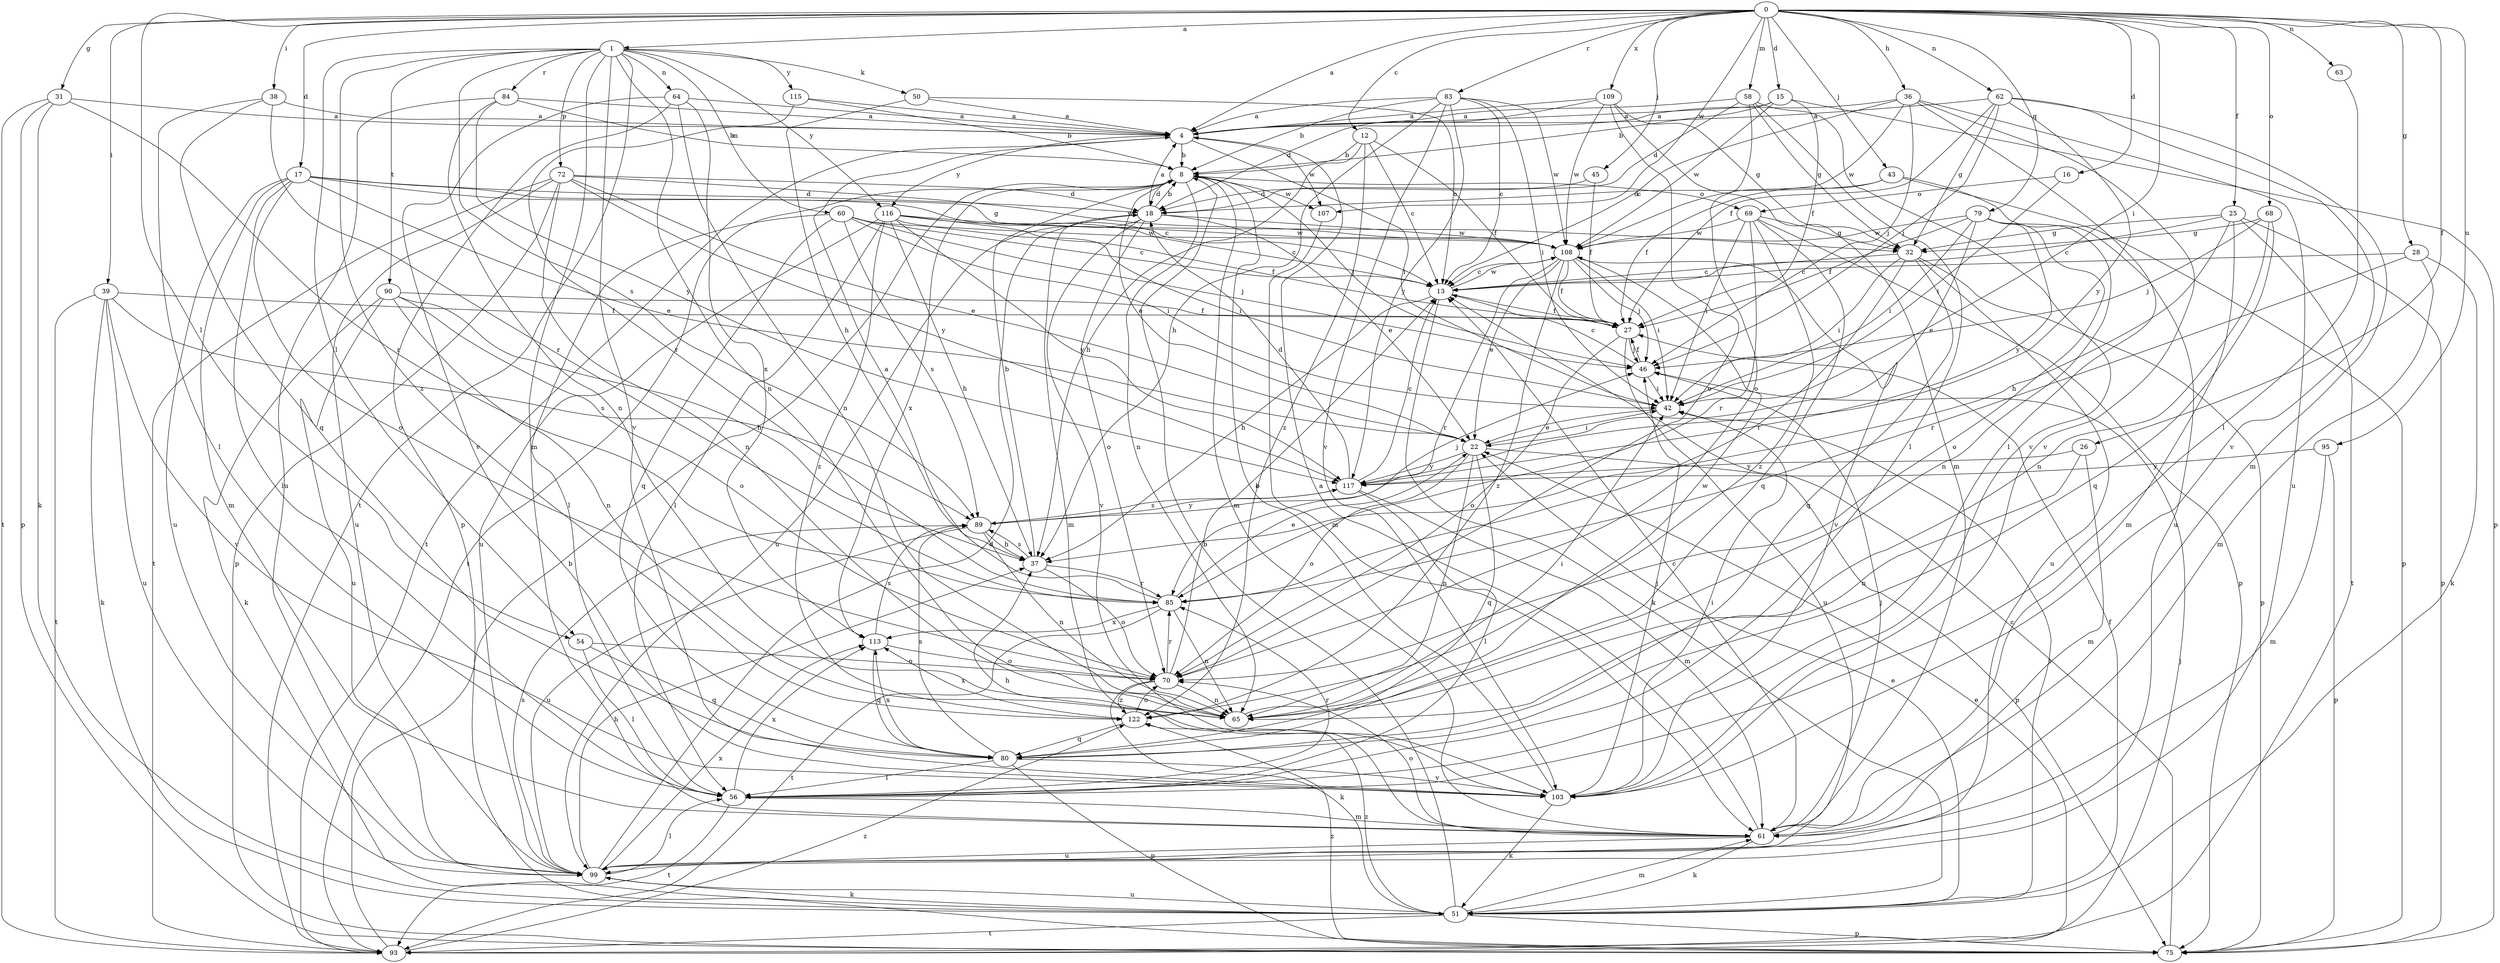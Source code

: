 strict digraph  {
0;
1;
4;
8;
12;
13;
15;
16;
17;
18;
22;
25;
26;
27;
28;
31;
32;
36;
37;
38;
39;
42;
43;
45;
46;
50;
51;
54;
56;
58;
60;
61;
62;
63;
64;
65;
68;
69;
70;
72;
75;
79;
80;
83;
84;
85;
89;
90;
93;
95;
99;
103;
107;
108;
109;
113;
115;
116;
117;
122;
0 -> 1  [label=a];
0 -> 4  [label=a];
0 -> 12  [label=c];
0 -> 15  [label=d];
0 -> 16  [label=d];
0 -> 17  [label=d];
0 -> 25  [label=f];
0 -> 26  [label=f];
0 -> 28  [label=g];
0 -> 31  [label=g];
0 -> 36  [label=h];
0 -> 38  [label=i];
0 -> 39  [label=i];
0 -> 42  [label=i];
0 -> 43  [label=j];
0 -> 45  [label=j];
0 -> 54  [label=l];
0 -> 58  [label=m];
0 -> 62  [label=n];
0 -> 63  [label=n];
0 -> 68  [label=o];
0 -> 79  [label=q];
0 -> 83  [label=r];
0 -> 95  [label=u];
0 -> 107  [label=w];
0 -> 109  [label=x];
1 -> 50  [label=k];
1 -> 54  [label=l];
1 -> 60  [label=m];
1 -> 61  [label=m];
1 -> 64  [label=n];
1 -> 65  [label=n];
1 -> 72  [label=p];
1 -> 84  [label=r];
1 -> 89  [label=s];
1 -> 90  [label=t];
1 -> 93  [label=t];
1 -> 103  [label=v];
1 -> 115  [label=y];
1 -> 116  [label=y];
1 -> 122  [label=z];
4 -> 8  [label=b];
4 -> 42  [label=i];
4 -> 93  [label=t];
4 -> 107  [label=w];
4 -> 116  [label=y];
8 -> 18  [label=d];
8 -> 22  [label=e];
8 -> 46  [label=j];
8 -> 61  [label=m];
8 -> 65  [label=n];
8 -> 69  [label=o];
8 -> 93  [label=t];
8 -> 107  [label=w];
8 -> 113  [label=x];
12 -> 8  [label=b];
12 -> 13  [label=c];
12 -> 27  [label=f];
12 -> 37  [label=h];
12 -> 122  [label=z];
13 -> 27  [label=f];
13 -> 37  [label=h];
13 -> 51  [label=k];
13 -> 108  [label=w];
15 -> 4  [label=a];
15 -> 8  [label=b];
15 -> 27  [label=f];
15 -> 75  [label=p];
15 -> 108  [label=w];
16 -> 42  [label=i];
16 -> 69  [label=o];
17 -> 13  [label=c];
17 -> 18  [label=d];
17 -> 22  [label=e];
17 -> 32  [label=g];
17 -> 56  [label=l];
17 -> 61  [label=m];
17 -> 70  [label=o];
17 -> 99  [label=u];
18 -> 4  [label=a];
18 -> 8  [label=b];
18 -> 22  [label=e];
18 -> 61  [label=m];
18 -> 70  [label=o];
18 -> 99  [label=u];
18 -> 103  [label=v];
18 -> 108  [label=w];
22 -> 42  [label=i];
22 -> 65  [label=n];
22 -> 70  [label=o];
22 -> 75  [label=p];
22 -> 80  [label=q];
22 -> 117  [label=y];
25 -> 13  [label=c];
25 -> 32  [label=g];
25 -> 37  [label=h];
25 -> 61  [label=m];
25 -> 75  [label=p];
25 -> 93  [label=t];
26 -> 61  [label=m];
26 -> 65  [label=n];
26 -> 117  [label=y];
27 -> 46  [label=j];
27 -> 70  [label=o];
27 -> 99  [label=u];
28 -> 13  [label=c];
28 -> 51  [label=k];
28 -> 61  [label=m];
28 -> 85  [label=r];
31 -> 4  [label=a];
31 -> 51  [label=k];
31 -> 75  [label=p];
31 -> 85  [label=r];
31 -> 93  [label=t];
32 -> 13  [label=c];
32 -> 42  [label=i];
32 -> 75  [label=p];
32 -> 80  [label=q];
32 -> 85  [label=r];
32 -> 99  [label=u];
36 -> 4  [label=a];
36 -> 13  [label=c];
36 -> 46  [label=j];
36 -> 56  [label=l];
36 -> 99  [label=u];
36 -> 103  [label=v];
36 -> 108  [label=w];
37 -> 8  [label=b];
37 -> 70  [label=o];
37 -> 85  [label=r];
37 -> 89  [label=s];
38 -> 4  [label=a];
38 -> 56  [label=l];
38 -> 80  [label=q];
38 -> 85  [label=r];
39 -> 27  [label=f];
39 -> 51  [label=k];
39 -> 89  [label=s];
39 -> 93  [label=t];
39 -> 99  [label=u];
39 -> 103  [label=v];
42 -> 22  [label=e];
43 -> 18  [label=d];
43 -> 27  [label=f];
43 -> 75  [label=p];
43 -> 99  [label=u];
45 -> 18  [label=d];
45 -> 27  [label=f];
46 -> 13  [label=c];
46 -> 27  [label=f];
46 -> 42  [label=i];
50 -> 4  [label=a];
50 -> 13  [label=c];
50 -> 37  [label=h];
51 -> 8  [label=b];
51 -> 22  [label=e];
51 -> 27  [label=f];
51 -> 42  [label=i];
51 -> 61  [label=m];
51 -> 75  [label=p];
51 -> 93  [label=t];
51 -> 99  [label=u];
51 -> 122  [label=z];
54 -> 56  [label=l];
54 -> 70  [label=o];
54 -> 80  [label=q];
56 -> 61  [label=m];
56 -> 85  [label=r];
56 -> 93  [label=t];
56 -> 113  [label=x];
58 -> 4  [label=a];
58 -> 18  [label=d];
58 -> 32  [label=g];
58 -> 56  [label=l];
58 -> 70  [label=o];
58 -> 103  [label=v];
60 -> 13  [label=c];
60 -> 42  [label=i];
60 -> 46  [label=j];
60 -> 56  [label=l];
60 -> 80  [label=q];
60 -> 89  [label=s];
60 -> 108  [label=w];
61 -> 4  [label=a];
61 -> 13  [label=c];
61 -> 46  [label=j];
61 -> 51  [label=k];
61 -> 70  [label=o];
61 -> 99  [label=u];
62 -> 4  [label=a];
62 -> 27  [label=f];
62 -> 32  [label=g];
62 -> 46  [label=j];
62 -> 61  [label=m];
62 -> 103  [label=v];
62 -> 117  [label=y];
63 -> 56  [label=l];
64 -> 4  [label=a];
64 -> 65  [label=n];
64 -> 75  [label=p];
64 -> 103  [label=v];
64 -> 113  [label=x];
65 -> 42  [label=i];
65 -> 108  [label=w];
68 -> 32  [label=g];
68 -> 46  [label=j];
68 -> 65  [label=n];
68 -> 80  [label=q];
69 -> 32  [label=g];
69 -> 42  [label=i];
69 -> 75  [label=p];
69 -> 80  [label=q];
69 -> 85  [label=r];
69 -> 108  [label=w];
69 -> 122  [label=z];
70 -> 13  [label=c];
70 -> 51  [label=k];
70 -> 65  [label=n];
70 -> 85  [label=r];
70 -> 122  [label=z];
72 -> 18  [label=d];
72 -> 22  [label=e];
72 -> 65  [label=n];
72 -> 75  [label=p];
72 -> 93  [label=t];
72 -> 99  [label=u];
72 -> 108  [label=w];
72 -> 117  [label=y];
75 -> 13  [label=c];
75 -> 122  [label=z];
79 -> 22  [label=e];
79 -> 27  [label=f];
79 -> 42  [label=i];
79 -> 65  [label=n];
79 -> 70  [label=o];
79 -> 108  [label=w];
79 -> 117  [label=y];
80 -> 56  [label=l];
80 -> 75  [label=p];
80 -> 89  [label=s];
80 -> 103  [label=v];
80 -> 113  [label=x];
83 -> 4  [label=a];
83 -> 8  [label=b];
83 -> 13  [label=c];
83 -> 37  [label=h];
83 -> 42  [label=i];
83 -> 103  [label=v];
83 -> 108  [label=w];
83 -> 117  [label=y];
84 -> 4  [label=a];
84 -> 8  [label=b];
84 -> 65  [label=n];
84 -> 99  [label=u];
84 -> 117  [label=y];
85 -> 4  [label=a];
85 -> 22  [label=e];
85 -> 65  [label=n];
85 -> 93  [label=t];
85 -> 113  [label=x];
89 -> 37  [label=h];
89 -> 46  [label=j];
89 -> 65  [label=n];
89 -> 99  [label=u];
89 -> 117  [label=y];
90 -> 27  [label=f];
90 -> 37  [label=h];
90 -> 51  [label=k];
90 -> 65  [label=n];
90 -> 70  [label=o];
90 -> 99  [label=u];
93 -> 8  [label=b];
93 -> 22  [label=e];
93 -> 46  [label=j];
93 -> 122  [label=z];
95 -> 61  [label=m];
95 -> 75  [label=p];
95 -> 117  [label=y];
99 -> 18  [label=d];
99 -> 37  [label=h];
99 -> 51  [label=k];
99 -> 56  [label=l];
99 -> 89  [label=s];
99 -> 113  [label=x];
103 -> 8  [label=b];
103 -> 37  [label=h];
103 -> 42  [label=i];
103 -> 46  [label=j];
103 -> 51  [label=k];
107 -> 61  [label=m];
108 -> 13  [label=c];
108 -> 22  [label=e];
108 -> 27  [label=f];
108 -> 42  [label=i];
108 -> 46  [label=j];
108 -> 85  [label=r];
108 -> 103  [label=v];
108 -> 122  [label=z];
109 -> 4  [label=a];
109 -> 18  [label=d];
109 -> 32  [label=g];
109 -> 61  [label=m];
109 -> 70  [label=o];
109 -> 108  [label=w];
113 -> 70  [label=o];
113 -> 80  [label=q];
113 -> 89  [label=s];
115 -> 4  [label=a];
115 -> 8  [label=b];
115 -> 85  [label=r];
116 -> 13  [label=c];
116 -> 27  [label=f];
116 -> 37  [label=h];
116 -> 42  [label=i];
116 -> 56  [label=l];
116 -> 99  [label=u];
116 -> 108  [label=w];
116 -> 117  [label=y];
116 -> 122  [label=z];
117 -> 13  [label=c];
117 -> 18  [label=d];
117 -> 56  [label=l];
117 -> 61  [label=m];
117 -> 89  [label=s];
122 -> 70  [label=o];
122 -> 80  [label=q];
122 -> 113  [label=x];
}

